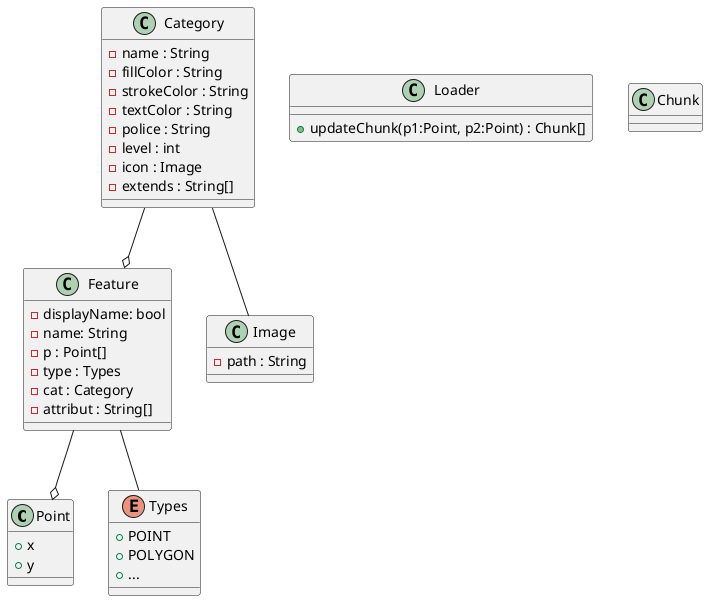 @startuml diagram

class Point{
   + x
   + y
}

enum Types{
   + POINT
   + POLYGON
   + ...
}
class Feature{
   - displayName: bool
   - name: String
   - p : Point[]
   - type : Types
   - cat : Category
   - attribut : String[]
}

class Loader{
   + updateChunk(p1:Point, p2:Point) : Chunk[]
}

class Chunk{

}

class Category{
   - name : String
   - fillColor : String
   - strokeColor : String
   - textColor : String
   - police : String
   - level : int
   - icon : Image
   - extends : String[]
}
class Image{
   - path : String
}

Feature --o Point
Feature -- Types
Category -- Image
Category --o Feature

@enduml